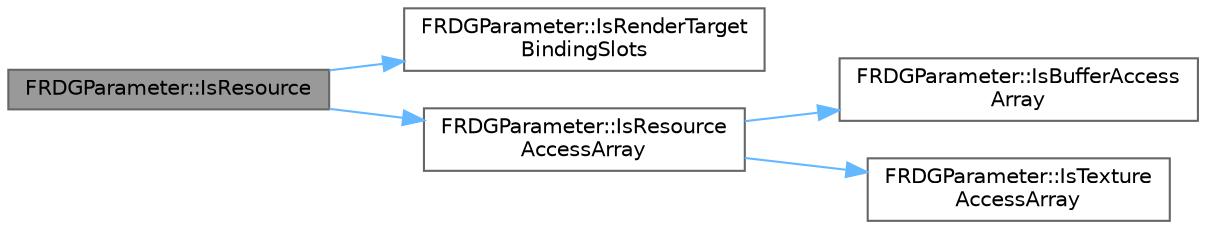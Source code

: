 digraph "FRDGParameter::IsResource"
{
 // INTERACTIVE_SVG=YES
 // LATEX_PDF_SIZE
  bgcolor="transparent";
  edge [fontname=Helvetica,fontsize=10,labelfontname=Helvetica,labelfontsize=10];
  node [fontname=Helvetica,fontsize=10,shape=box,height=0.2,width=0.4];
  rankdir="LR";
  Node1 [id="Node000001",label="FRDGParameter::IsResource",height=0.2,width=0.4,color="gray40", fillcolor="grey60", style="filled", fontcolor="black",tooltip=" "];
  Node1 -> Node2 [id="edge1_Node000001_Node000002",color="steelblue1",style="solid",tooltip=" "];
  Node2 [id="Node000002",label="FRDGParameter::IsRenderTarget\lBindingSlots",height=0.2,width=0.4,color="grey40", fillcolor="white", style="filled",URL="$d1/d4b/classFRDGParameter.html#afb4c9baaf6eca289593c6ba7a191ef79",tooltip=" "];
  Node1 -> Node3 [id="edge2_Node000001_Node000003",color="steelblue1",style="solid",tooltip=" "];
  Node3 [id="Node000003",label="FRDGParameter::IsResource\lAccessArray",height=0.2,width=0.4,color="grey40", fillcolor="white", style="filled",URL="$d1/d4b/classFRDGParameter.html#adc8a16d477abff8f506fa22adb2aa73e",tooltip=" "];
  Node3 -> Node4 [id="edge3_Node000003_Node000004",color="steelblue1",style="solid",tooltip=" "];
  Node4 [id="Node000004",label="FRDGParameter::IsBufferAccess\lArray",height=0.2,width=0.4,color="grey40", fillcolor="white", style="filled",URL="$d1/d4b/classFRDGParameter.html#a9282a6fae6cd8c049b766ca9b6adfe1f",tooltip=" "];
  Node3 -> Node5 [id="edge4_Node000003_Node000005",color="steelblue1",style="solid",tooltip=" "];
  Node5 [id="Node000005",label="FRDGParameter::IsTexture\lAccessArray",height=0.2,width=0.4,color="grey40", fillcolor="white", style="filled",URL="$d1/d4b/classFRDGParameter.html#ac5dea0119ebd259534049ed960cb970a",tooltip=" "];
}
